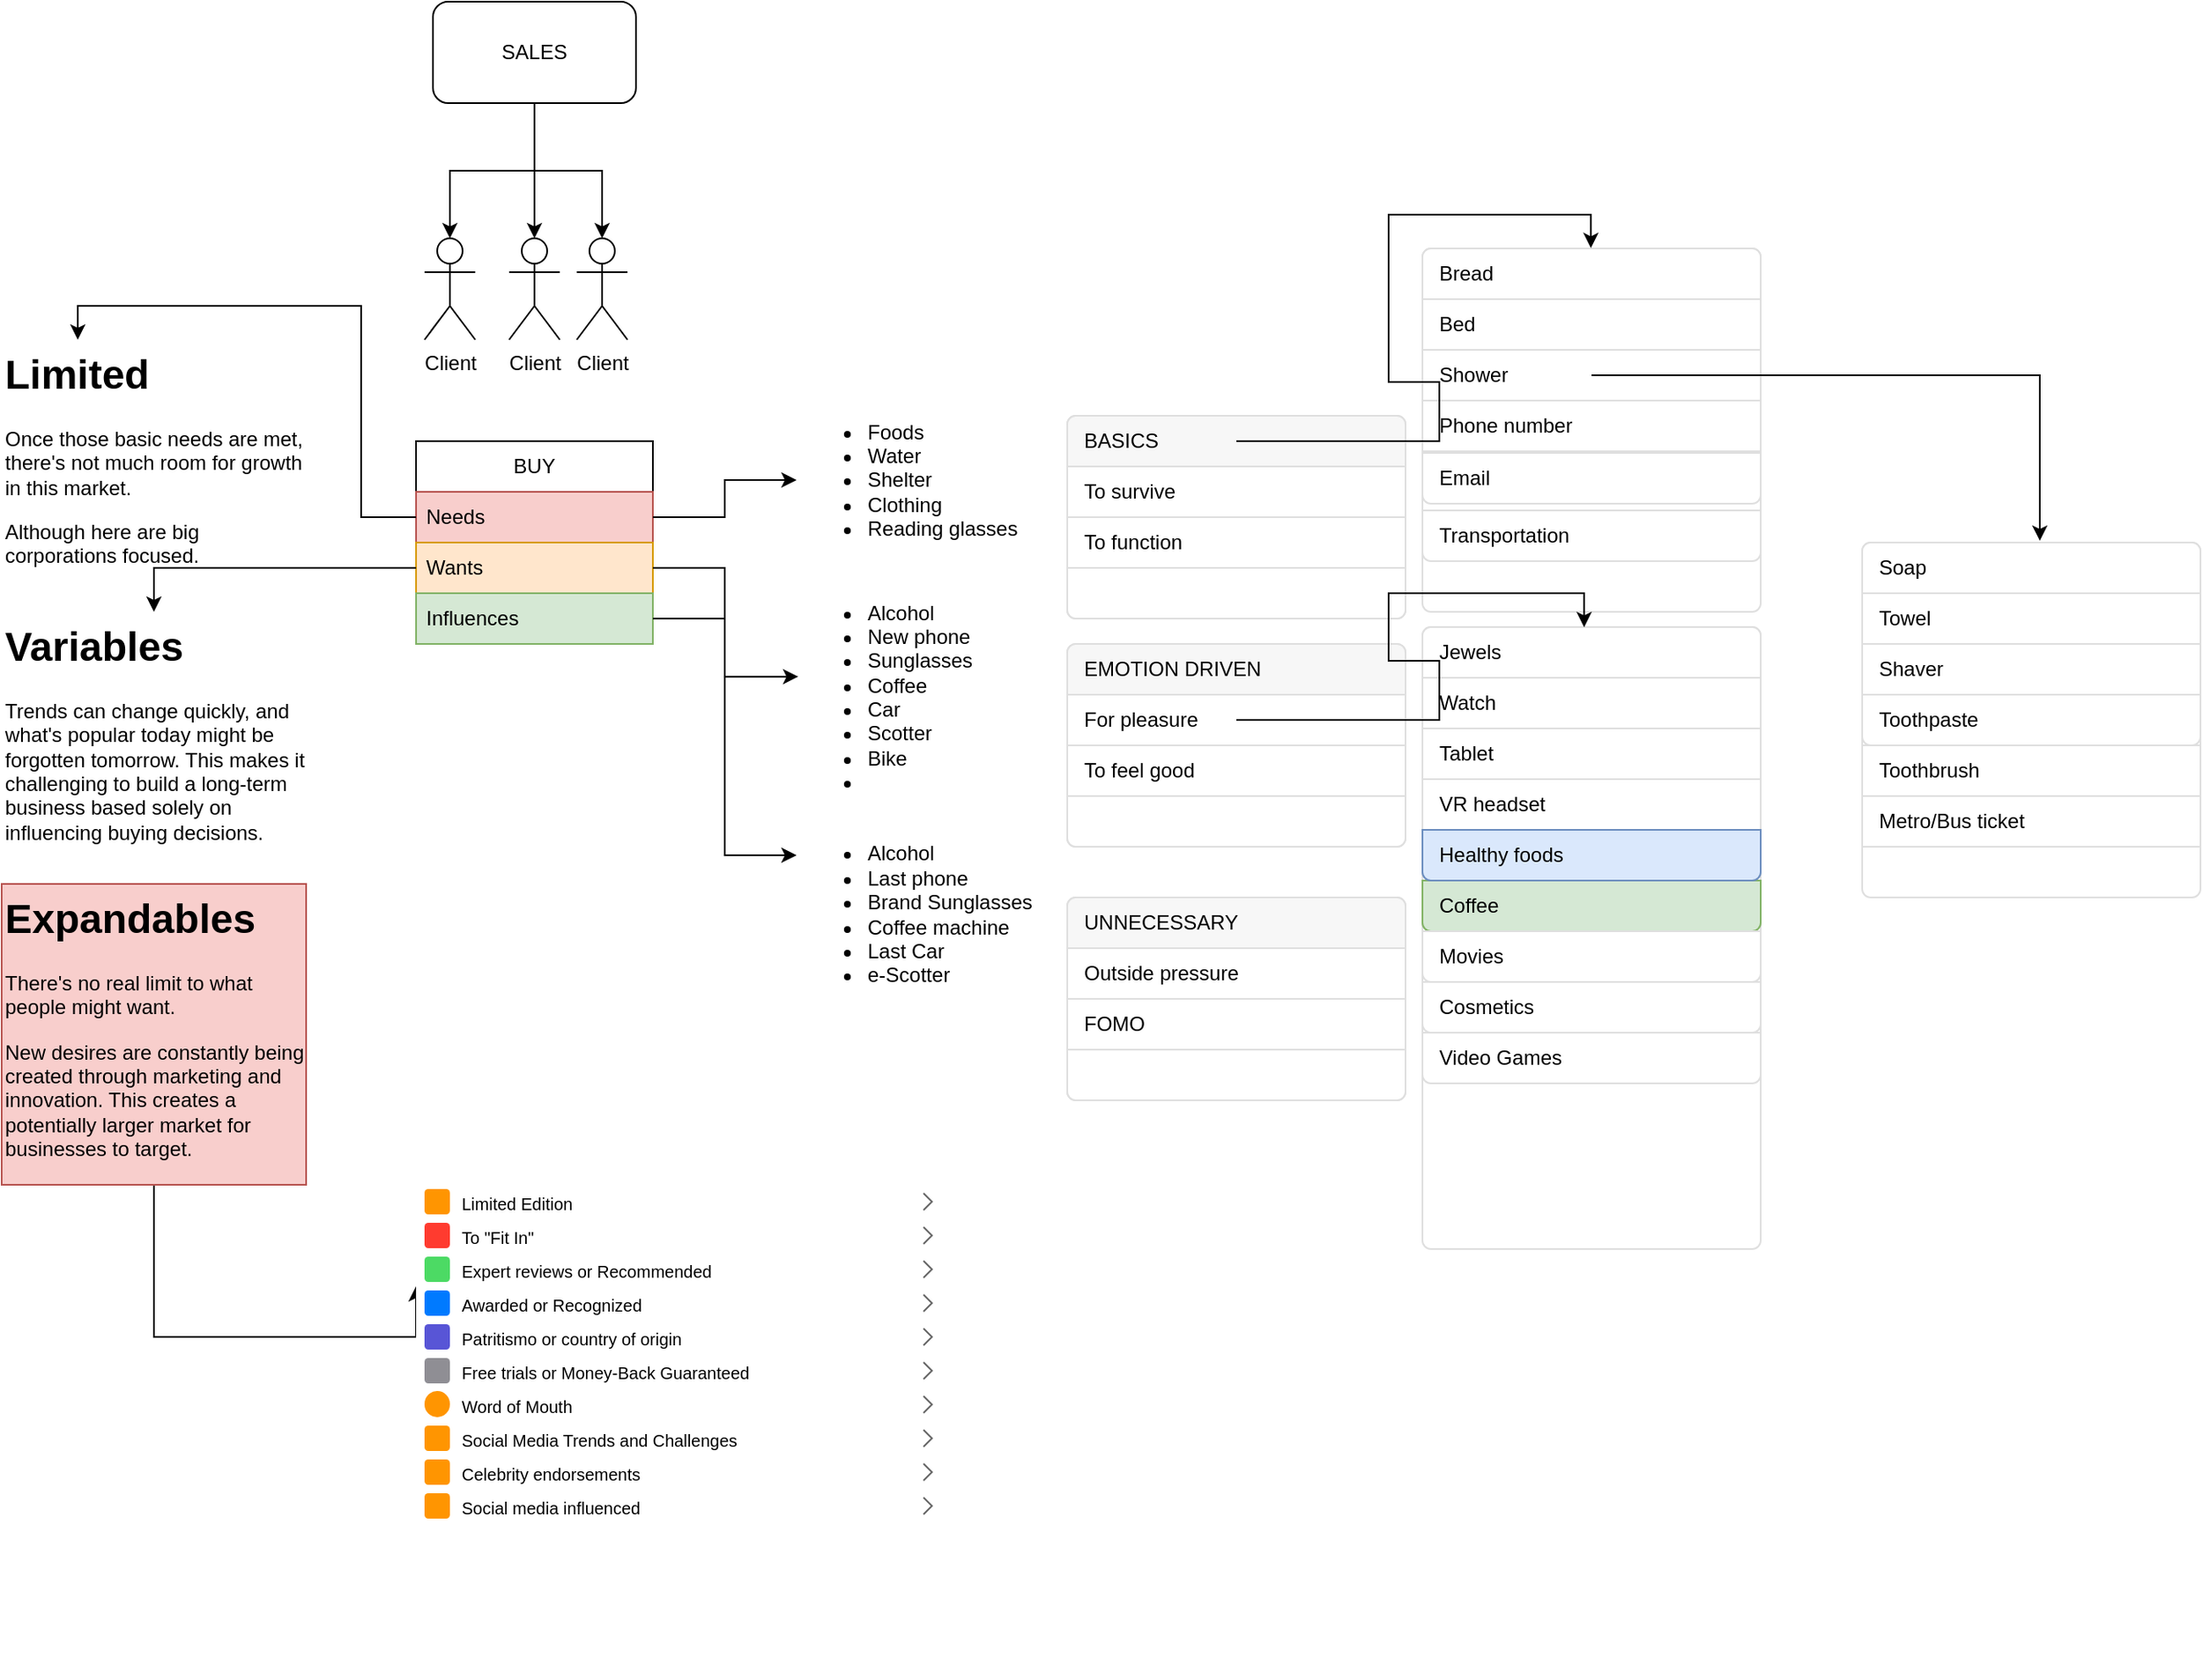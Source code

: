 <mxfile version="24.3.1" type="github">
  <diagram name="Page-1" id="3irY8fL_UrNZU5FSW00O">
    <mxGraphModel dx="4448" dy="3432" grid="1" gridSize="10" guides="1" tooltips="1" connect="1" arrows="1" fold="1" page="1" pageScale="1" pageWidth="850" pageHeight="1100" math="0" shadow="0">
      <root>
        <mxCell id="0" />
        <mxCell id="1" parent="0" />
        <mxCell id="QDepJh0iqW0fqt1_Ypf1-6" style="edgeStyle=orthogonalEdgeStyle;rounded=0;orthogonalLoop=1;jettySize=auto;html=1;" edge="1" parent="1" source="QDepJh0iqW0fqt1_Ypf1-1" target="QDepJh0iqW0fqt1_Ypf1-2">
          <mxGeometry relative="1" as="geometry" />
        </mxCell>
        <mxCell id="QDepJh0iqW0fqt1_Ypf1-7" style="edgeStyle=orthogonalEdgeStyle;rounded=0;orthogonalLoop=1;jettySize=auto;html=1;" edge="1" parent="1" source="QDepJh0iqW0fqt1_Ypf1-1" target="QDepJh0iqW0fqt1_Ypf1-4">
          <mxGeometry relative="1" as="geometry" />
        </mxCell>
        <mxCell id="QDepJh0iqW0fqt1_Ypf1-8" style="edgeStyle=orthogonalEdgeStyle;rounded=0;orthogonalLoop=1;jettySize=auto;html=1;" edge="1" parent="1" source="QDepJh0iqW0fqt1_Ypf1-1" target="QDepJh0iqW0fqt1_Ypf1-3">
          <mxGeometry relative="1" as="geometry" />
        </mxCell>
        <mxCell id="QDepJh0iqW0fqt1_Ypf1-1" value="SALES" style="rounded=1;whiteSpace=wrap;html=1;" vertex="1" parent="1">
          <mxGeometry x="365" y="520" width="120" height="60" as="geometry" />
        </mxCell>
        <mxCell id="QDepJh0iqW0fqt1_Ypf1-2" value="Client" style="shape=umlActor;verticalLabelPosition=bottom;verticalAlign=top;html=1;outlineConnect=0;" vertex="1" parent="1">
          <mxGeometry x="410" y="660" width="30" height="60" as="geometry" />
        </mxCell>
        <mxCell id="QDepJh0iqW0fqt1_Ypf1-3" value="Client" style="shape=umlActor;verticalLabelPosition=bottom;verticalAlign=top;html=1;outlineConnect=0;" vertex="1" parent="1">
          <mxGeometry x="450" y="660" width="30" height="60" as="geometry" />
        </mxCell>
        <mxCell id="QDepJh0iqW0fqt1_Ypf1-4" value="Client" style="shape=umlActor;verticalLabelPosition=bottom;verticalAlign=top;html=1;outlineConnect=0;" vertex="1" parent="1">
          <mxGeometry x="360" y="660" width="30" height="60" as="geometry" />
        </mxCell>
        <mxCell id="QDepJh0iqW0fqt1_Ypf1-9" value="BUY" style="swimlane;fontStyle=0;childLayout=stackLayout;horizontal=1;startSize=30;horizontalStack=0;resizeParent=1;resizeParentMax=0;resizeLast=0;collapsible=1;marginBottom=0;whiteSpace=wrap;html=1;" vertex="1" parent="1">
          <mxGeometry x="355" y="780" width="140" height="120" as="geometry" />
        </mxCell>
        <mxCell id="QDepJh0iqW0fqt1_Ypf1-10" value="Needs" style="text;strokeColor=#b85450;fillColor=#f8cecc;align=left;verticalAlign=middle;spacingLeft=4;spacingRight=4;overflow=hidden;points=[[0,0.5],[1,0.5]];portConstraint=eastwest;rotatable=0;whiteSpace=wrap;html=1;" vertex="1" parent="QDepJh0iqW0fqt1_Ypf1-9">
          <mxGeometry y="30" width="140" height="30" as="geometry" />
        </mxCell>
        <mxCell id="QDepJh0iqW0fqt1_Ypf1-11" value="Wants" style="text;strokeColor=#d79b00;fillColor=#ffe6cc;align=left;verticalAlign=middle;spacingLeft=4;spacingRight=4;overflow=hidden;points=[[0,0.5],[1,0.5]];portConstraint=eastwest;rotatable=0;whiteSpace=wrap;html=1;" vertex="1" parent="QDepJh0iqW0fqt1_Ypf1-9">
          <mxGeometry y="60" width="140" height="30" as="geometry" />
        </mxCell>
        <mxCell id="QDepJh0iqW0fqt1_Ypf1-12" value="Influences" style="text;strokeColor=#82b366;fillColor=#d5e8d4;align=left;verticalAlign=middle;spacingLeft=4;spacingRight=4;overflow=hidden;points=[[0,0.5],[1,0.5]];portConstraint=eastwest;rotatable=0;whiteSpace=wrap;html=1;" vertex="1" parent="QDepJh0iqW0fqt1_Ypf1-9">
          <mxGeometry y="90" width="140" height="30" as="geometry" />
        </mxCell>
        <mxCell id="QDepJh0iqW0fqt1_Ypf1-15" value="&lt;ul&gt;&lt;li&gt;Foods&lt;/li&gt;&lt;li&gt;Water&lt;/li&gt;&lt;li&gt;Shelter&lt;/li&gt;&lt;li&gt;Clothing&lt;/li&gt;&lt;li&gt;Reading glasses&lt;/li&gt;&lt;/ul&gt;" style="text;strokeColor=none;fillColor=none;html=1;whiteSpace=wrap;verticalAlign=middle;overflow=hidden;" vertex="1" parent="1">
          <mxGeometry x="580" y="746" width="150" height="114" as="geometry" />
        </mxCell>
        <mxCell id="QDepJh0iqW0fqt1_Ypf1-17" value="" style="html=1;shadow=0;dashed=0;shape=mxgraph.bootstrap.rrect;rSize=5;strokeColor=#DFDFDF;html=1;whiteSpace=wrap;fillColor=#FFFFFF;fontColor=#000000;" vertex="1" parent="1">
          <mxGeometry x="740" y="765" width="200" height="120" as="geometry" />
        </mxCell>
        <mxCell id="QDepJh0iqW0fqt1_Ypf1-18" value="BASICS&amp;nbsp;" style="html=1;shadow=0;dashed=0;shape=mxgraph.bootstrap.topButton;strokeColor=inherit;fillColor=#F7F7F7;rSize=5;perimeter=none;whiteSpace=wrap;resizeWidth=1;align=left;spacing=10;" vertex="1" parent="QDepJh0iqW0fqt1_Ypf1-17">
          <mxGeometry width="200" height="30" relative="1" as="geometry" />
        </mxCell>
        <mxCell id="QDepJh0iqW0fqt1_Ypf1-19" value="To survive" style="strokeColor=inherit;fillColor=inherit;gradientColor=inherit;fontColor=inherit;html=1;shadow=0;dashed=0;perimeter=none;whiteSpace=wrap;resizeWidth=1;align=left;spacing=10;" vertex="1" parent="QDepJh0iqW0fqt1_Ypf1-17">
          <mxGeometry width="200" height="30" relative="1" as="geometry">
            <mxPoint y="30" as="offset" />
          </mxGeometry>
        </mxCell>
        <mxCell id="QDepJh0iqW0fqt1_Ypf1-20" value="To function" style="strokeColor=inherit;fillColor=inherit;gradientColor=inherit;fontColor=inherit;html=1;shadow=0;dashed=0;perimeter=none;whiteSpace=wrap;resizeWidth=1;align=left;spacing=10;" vertex="1" parent="QDepJh0iqW0fqt1_Ypf1-17">
          <mxGeometry width="200" height="30" relative="1" as="geometry">
            <mxPoint y="60" as="offset" />
          </mxGeometry>
        </mxCell>
        <mxCell id="QDepJh0iqW0fqt1_Ypf1-21" value="" style="strokeColor=inherit;fillColor=inherit;gradientColor=inherit;fontColor=inherit;html=1;shadow=0;dashed=0;shape=mxgraph.bootstrap.bottomButton;rSize=5;perimeter=none;whiteSpace=wrap;resizeWidth=1;resizeHeight=0;align=left;spacing=10;" vertex="1" parent="QDepJh0iqW0fqt1_Ypf1-17">
          <mxGeometry y="1" width="200" height="30" relative="1" as="geometry">
            <mxPoint y="-30" as="offset" />
          </mxGeometry>
        </mxCell>
        <mxCell id="QDepJh0iqW0fqt1_Ypf1-22" value="" style="html=1;shadow=0;dashed=0;shape=mxgraph.bootstrap.rrect;rSize=5;strokeColor=#DFDFDF;html=1;whiteSpace=wrap;fillColor=#FFFFFF;fontColor=#000000;" vertex="1" parent="1">
          <mxGeometry x="950" y="666" width="200" height="215" as="geometry" />
        </mxCell>
        <mxCell id="QDepJh0iqW0fqt1_Ypf1-23" value="Bread" style="strokeColor=inherit;fillColor=inherit;gradientColor=inherit;fontColor=inherit;html=1;shadow=0;dashed=0;shape=mxgraph.bootstrap.topButton;rSize=5;perimeter=none;whiteSpace=wrap;resizeWidth=1;align=left;spacing=10;" vertex="1" parent="QDepJh0iqW0fqt1_Ypf1-22">
          <mxGeometry width="200" height="30" relative="1" as="geometry" />
        </mxCell>
        <mxCell id="QDepJh0iqW0fqt1_Ypf1-24" value="Bed" style="strokeColor=inherit;fillColor=inherit;gradientColor=inherit;fontColor=inherit;html=1;shadow=0;dashed=0;perimeter=none;whiteSpace=wrap;resizeWidth=1;align=left;spacing=10;" vertex="1" parent="QDepJh0iqW0fqt1_Ypf1-22">
          <mxGeometry width="200" height="30" relative="1" as="geometry">
            <mxPoint y="30" as="offset" />
          </mxGeometry>
        </mxCell>
        <mxCell id="QDepJh0iqW0fqt1_Ypf1-25" value="Shower" style="strokeColor=inherit;fillColor=inherit;gradientColor=inherit;fontColor=inherit;html=1;shadow=0;dashed=0;perimeter=none;whiteSpace=wrap;resizeWidth=1;align=left;spacing=10;" vertex="1" parent="QDepJh0iqW0fqt1_Ypf1-22">
          <mxGeometry width="200" height="30" relative="1" as="geometry">
            <mxPoint y="60" as="offset" />
          </mxGeometry>
        </mxCell>
        <mxCell id="QDepJh0iqW0fqt1_Ypf1-26" value="Phone number" style="strokeColor=inherit;fillColor=inherit;gradientColor=inherit;fontColor=inherit;html=1;shadow=0;dashed=0;perimeter=none;whiteSpace=wrap;resizeWidth=1;align=left;spacing=10;" vertex="1" parent="QDepJh0iqW0fqt1_Ypf1-22">
          <mxGeometry width="200" height="30" relative="1" as="geometry">
            <mxPoint y="90" as="offset" />
          </mxGeometry>
        </mxCell>
        <mxCell id="QDepJh0iqW0fqt1_Ypf1-27" value="Email" style="strokeColor=inherit;fillColor=inherit;gradientColor=inherit;fontColor=inherit;html=1;shadow=0;dashed=0;shape=mxgraph.bootstrap.bottomButton;rSize=5;perimeter=none;whiteSpace=wrap;resizeWidth=1;resizeHeight=0;align=left;spacing=10;" vertex="1" parent="QDepJh0iqW0fqt1_Ypf1-22">
          <mxGeometry y="1" width="200" height="30" relative="1" as="geometry">
            <mxPoint y="-94" as="offset" />
          </mxGeometry>
        </mxCell>
        <mxCell id="QDepJh0iqW0fqt1_Ypf1-41" value="Transportation" style="strokeColor=inherit;fillColor=inherit;gradientColor=inherit;fontColor=inherit;html=1;shadow=0;dashed=0;shape=mxgraph.bootstrap.bottomButton;rSize=5;perimeter=none;whiteSpace=wrap;resizeWidth=1;resizeHeight=0;align=left;spacing=10;" vertex="1" parent="QDepJh0iqW0fqt1_Ypf1-22">
          <mxGeometry y="155" width="200" height="30" as="geometry" />
        </mxCell>
        <mxCell id="QDepJh0iqW0fqt1_Ypf1-28" style="edgeStyle=orthogonalEdgeStyle;rounded=0;orthogonalLoop=1;jettySize=auto;html=1;entryX=0.498;entryY=-0.001;entryDx=0;entryDy=0;entryPerimeter=0;" edge="1" parent="1" source="QDepJh0iqW0fqt1_Ypf1-18" target="QDepJh0iqW0fqt1_Ypf1-22">
          <mxGeometry relative="1" as="geometry" />
        </mxCell>
        <mxCell id="QDepJh0iqW0fqt1_Ypf1-29" value="" style="html=1;shadow=0;dashed=0;shape=mxgraph.bootstrap.rrect;rSize=5;strokeColor=#DFDFDF;html=1;whiteSpace=wrap;fillColor=#FFFFFF;fontColor=#000000;" vertex="1" parent="1">
          <mxGeometry x="1210" y="840" width="200" height="210" as="geometry" />
        </mxCell>
        <mxCell id="QDepJh0iqW0fqt1_Ypf1-30" value="Soap&lt;span style=&quot;white-space: pre;&quot;&gt;&lt;/span&gt;" style="strokeColor=inherit;fillColor=inherit;gradientColor=inherit;fontColor=inherit;html=1;shadow=0;dashed=0;shape=mxgraph.bootstrap.topButton;rSize=5;perimeter=none;whiteSpace=wrap;resizeWidth=1;align=left;spacing=10;" vertex="1" parent="QDepJh0iqW0fqt1_Ypf1-29">
          <mxGeometry width="200" height="30" relative="1" as="geometry" />
        </mxCell>
        <mxCell id="QDepJh0iqW0fqt1_Ypf1-31" value="Towel" style="strokeColor=inherit;fillColor=inherit;gradientColor=inherit;fontColor=inherit;html=1;shadow=0;dashed=0;perimeter=none;whiteSpace=wrap;resizeWidth=1;align=left;spacing=10;" vertex="1" parent="QDepJh0iqW0fqt1_Ypf1-29">
          <mxGeometry width="200" height="30" relative="1" as="geometry">
            <mxPoint y="30" as="offset" />
          </mxGeometry>
        </mxCell>
        <mxCell id="QDepJh0iqW0fqt1_Ypf1-32" value="Shaver" style="strokeColor=inherit;fillColor=inherit;gradientColor=inherit;fontColor=inherit;html=1;shadow=0;dashed=0;perimeter=none;whiteSpace=wrap;resizeWidth=1;align=left;spacing=10;" vertex="1" parent="QDepJh0iqW0fqt1_Ypf1-29">
          <mxGeometry width="200" height="30" relative="1" as="geometry">
            <mxPoint y="60" as="offset" />
          </mxGeometry>
        </mxCell>
        <mxCell id="QDepJh0iqW0fqt1_Ypf1-33" value="Haircut" style="strokeColor=inherit;fillColor=inherit;gradientColor=inherit;fontColor=inherit;html=1;shadow=0;dashed=0;perimeter=none;whiteSpace=wrap;resizeWidth=1;align=left;spacing=10;" vertex="1" parent="QDepJh0iqW0fqt1_Ypf1-29">
          <mxGeometry width="200" height="30" relative="1" as="geometry">
            <mxPoint y="90" as="offset" />
          </mxGeometry>
        </mxCell>
        <mxCell id="QDepJh0iqW0fqt1_Ypf1-34" value="Toothpaste" style="strokeColor=inherit;fillColor=inherit;gradientColor=inherit;fontColor=inherit;html=1;shadow=0;dashed=0;shape=mxgraph.bootstrap.bottomButton;rSize=5;perimeter=none;whiteSpace=wrap;resizeWidth=1;resizeHeight=0;align=left;spacing=10;" vertex="1" parent="QDepJh0iqW0fqt1_Ypf1-29">
          <mxGeometry y="1" width="200" height="30" relative="1" as="geometry">
            <mxPoint y="-120" as="offset" />
          </mxGeometry>
        </mxCell>
        <mxCell id="QDepJh0iqW0fqt1_Ypf1-40" value="Toothbrush" style="strokeColor=inherit;fillColor=inherit;gradientColor=inherit;fontColor=inherit;html=1;shadow=0;dashed=0;perimeter=none;whiteSpace=wrap;resizeWidth=1;align=left;spacing=10;" vertex="1" parent="QDepJh0iqW0fqt1_Ypf1-29">
          <mxGeometry width="200" height="30" relative="1" as="geometry">
            <mxPoint y="120" as="offset" />
          </mxGeometry>
        </mxCell>
        <mxCell id="QDepJh0iqW0fqt1_Ypf1-44" value="Metro/Bus ticket" style="strokeColor=inherit;fillColor=inherit;gradientColor=inherit;fontColor=inherit;html=1;shadow=0;dashed=0;perimeter=none;whiteSpace=wrap;resizeWidth=1;align=left;spacing=10;" vertex="1" parent="QDepJh0iqW0fqt1_Ypf1-29">
          <mxGeometry y="150" width="200" height="30" as="geometry" />
        </mxCell>
        <mxCell id="QDepJh0iqW0fqt1_Ypf1-35" style="edgeStyle=orthogonalEdgeStyle;rounded=0;orthogonalLoop=1;jettySize=auto;html=1;entryX=0.525;entryY=-0.005;entryDx=0;entryDy=0;entryPerimeter=0;" edge="1" parent="1" source="QDepJh0iqW0fqt1_Ypf1-25" target="QDepJh0iqW0fqt1_Ypf1-29">
          <mxGeometry relative="1" as="geometry" />
        </mxCell>
        <mxCell id="QDepJh0iqW0fqt1_Ypf1-42" value="&lt;ul&gt;&lt;li&gt;Alcohol&lt;/li&gt;&lt;li&gt;New phone&lt;/li&gt;&lt;li&gt;Sunglasses&lt;/li&gt;&lt;li&gt;Coffee&lt;/li&gt;&lt;li&gt;Car&lt;/li&gt;&lt;li&gt;Scotter&lt;/li&gt;&lt;li&gt;Bike&lt;/li&gt;&lt;li&gt;&lt;br&gt;&lt;/li&gt;&lt;/ul&gt;" style="text;strokeColor=none;fillColor=none;html=1;whiteSpace=wrap;verticalAlign=middle;overflow=hidden;" vertex="1" parent="1">
          <mxGeometry x="580" y="860" width="140" height="140" as="geometry" />
        </mxCell>
        <mxCell id="QDepJh0iqW0fqt1_Ypf1-43" style="edgeStyle=orthogonalEdgeStyle;rounded=0;orthogonalLoop=1;jettySize=auto;html=1;entryX=0.007;entryY=0.424;entryDx=0;entryDy=0;entryPerimeter=0;" edge="1" parent="1" source="QDepJh0iqW0fqt1_Ypf1-11" target="QDepJh0iqW0fqt1_Ypf1-42">
          <mxGeometry relative="1" as="geometry" />
        </mxCell>
        <mxCell id="QDepJh0iqW0fqt1_Ypf1-45" value="&lt;ul&gt;&lt;li&gt;Alcohol&lt;/li&gt;&lt;li&gt;Last phone&lt;/li&gt;&lt;li&gt;Brand Sunglasses&lt;/li&gt;&lt;li&gt;Coffee machine&lt;/li&gt;&lt;li&gt;Last Car&lt;/li&gt;&lt;li&gt;e-Scotter&lt;/li&gt;&lt;/ul&gt;" style="text;strokeColor=none;fillColor=none;html=1;whiteSpace=wrap;verticalAlign=middle;overflow=hidden;" vertex="1" parent="1">
          <mxGeometry x="580" y="990" width="180" height="140" as="geometry" />
        </mxCell>
        <mxCell id="QDepJh0iqW0fqt1_Ypf1-46" style="edgeStyle=orthogonalEdgeStyle;rounded=0;orthogonalLoop=1;jettySize=auto;html=1;entryX=0;entryY=0.25;entryDx=0;entryDy=0;" edge="1" parent="1" source="QDepJh0iqW0fqt1_Ypf1-12" target="QDepJh0iqW0fqt1_Ypf1-45">
          <mxGeometry relative="1" as="geometry" />
        </mxCell>
        <mxCell id="QDepJh0iqW0fqt1_Ypf1-14" style="edgeStyle=orthogonalEdgeStyle;rounded=0;orthogonalLoop=1;jettySize=auto;html=1;" edge="1" parent="1" source="QDepJh0iqW0fqt1_Ypf1-10" target="QDepJh0iqW0fqt1_Ypf1-15">
          <mxGeometry relative="1" as="geometry">
            <mxPoint x="600" y="825" as="targetPoint" />
          </mxGeometry>
        </mxCell>
        <mxCell id="QDepJh0iqW0fqt1_Ypf1-47" value="" style="html=1;shadow=0;dashed=0;shape=mxgraph.bootstrap.rrect;rSize=5;strokeColor=#DFDFDF;html=1;whiteSpace=wrap;fillColor=#FFFFFF;fontColor=#000000;" vertex="1" parent="1">
          <mxGeometry x="740" y="900" width="200" height="120" as="geometry" />
        </mxCell>
        <mxCell id="QDepJh0iqW0fqt1_Ypf1-48" value="EMOTION DRIVEN" style="html=1;shadow=0;dashed=0;shape=mxgraph.bootstrap.topButton;strokeColor=inherit;fillColor=#F7F7F7;rSize=5;perimeter=none;whiteSpace=wrap;resizeWidth=1;align=left;spacing=10;" vertex="1" parent="QDepJh0iqW0fqt1_Ypf1-47">
          <mxGeometry width="200" height="30" relative="1" as="geometry" />
        </mxCell>
        <mxCell id="QDepJh0iqW0fqt1_Ypf1-49" value="For pleasure" style="strokeColor=inherit;fillColor=inherit;gradientColor=inherit;fontColor=inherit;html=1;shadow=0;dashed=0;perimeter=none;whiteSpace=wrap;resizeWidth=1;align=left;spacing=10;" vertex="1" parent="QDepJh0iqW0fqt1_Ypf1-47">
          <mxGeometry width="200" height="30" relative="1" as="geometry">
            <mxPoint y="30" as="offset" />
          </mxGeometry>
        </mxCell>
        <mxCell id="QDepJh0iqW0fqt1_Ypf1-50" value="To feel good" style="strokeColor=inherit;fillColor=inherit;gradientColor=inherit;fontColor=inherit;html=1;shadow=0;dashed=0;perimeter=none;whiteSpace=wrap;resizeWidth=1;align=left;spacing=10;" vertex="1" parent="QDepJh0iqW0fqt1_Ypf1-47">
          <mxGeometry width="200" height="30" relative="1" as="geometry">
            <mxPoint y="60" as="offset" />
          </mxGeometry>
        </mxCell>
        <mxCell id="QDepJh0iqW0fqt1_Ypf1-51" value="" style="strokeColor=inherit;fillColor=inherit;gradientColor=inherit;fontColor=inherit;html=1;shadow=0;dashed=0;shape=mxgraph.bootstrap.bottomButton;rSize=5;perimeter=none;whiteSpace=wrap;resizeWidth=1;resizeHeight=0;align=left;spacing=10;" vertex="1" parent="QDepJh0iqW0fqt1_Ypf1-47">
          <mxGeometry y="1" width="200" height="30" relative="1" as="geometry">
            <mxPoint y="-30" as="offset" />
          </mxGeometry>
        </mxCell>
        <mxCell id="QDepJh0iqW0fqt1_Ypf1-52" value="" style="html=1;shadow=0;dashed=0;shape=mxgraph.bootstrap.rrect;rSize=5;strokeColor=#DFDFDF;html=1;whiteSpace=wrap;fillColor=#FFFFFF;fontColor=#000000;" vertex="1" parent="1">
          <mxGeometry x="740" y="1050" width="200" height="120" as="geometry" />
        </mxCell>
        <mxCell id="QDepJh0iqW0fqt1_Ypf1-53" value="UNNECESSARY" style="html=1;shadow=0;dashed=0;shape=mxgraph.bootstrap.topButton;strokeColor=inherit;fillColor=#F7F7F7;rSize=5;perimeter=none;whiteSpace=wrap;resizeWidth=1;align=left;spacing=10;" vertex="1" parent="QDepJh0iqW0fqt1_Ypf1-52">
          <mxGeometry width="200" height="30" relative="1" as="geometry" />
        </mxCell>
        <mxCell id="QDepJh0iqW0fqt1_Ypf1-54" value="Outside pressure&lt;span style=&quot;white-space: pre;&quot;&gt;&#x9;&lt;/span&gt;&lt;span style=&quot;white-space: pre;&quot;&gt;&#x9;&lt;/span&gt;" style="strokeColor=inherit;fillColor=inherit;gradientColor=inherit;fontColor=inherit;html=1;shadow=0;dashed=0;perimeter=none;whiteSpace=wrap;resizeWidth=1;align=left;spacing=10;" vertex="1" parent="QDepJh0iqW0fqt1_Ypf1-52">
          <mxGeometry width="200" height="30" relative="1" as="geometry">
            <mxPoint y="30" as="offset" />
          </mxGeometry>
        </mxCell>
        <mxCell id="QDepJh0iqW0fqt1_Ypf1-55" value="FOMO" style="strokeColor=inherit;fillColor=inherit;gradientColor=inherit;fontColor=inherit;html=1;shadow=0;dashed=0;perimeter=none;whiteSpace=wrap;resizeWidth=1;align=left;spacing=10;" vertex="1" parent="QDepJh0iqW0fqt1_Ypf1-52">
          <mxGeometry width="200" height="30" relative="1" as="geometry">
            <mxPoint y="60" as="offset" />
          </mxGeometry>
        </mxCell>
        <mxCell id="QDepJh0iqW0fqt1_Ypf1-56" value="" style="strokeColor=inherit;fillColor=inherit;gradientColor=inherit;fontColor=inherit;html=1;shadow=0;dashed=0;shape=mxgraph.bootstrap.bottomButton;rSize=5;perimeter=none;whiteSpace=wrap;resizeWidth=1;resizeHeight=0;align=left;spacing=10;" vertex="1" parent="QDepJh0iqW0fqt1_Ypf1-52">
          <mxGeometry y="1" width="200" height="30" relative="1" as="geometry">
            <mxPoint y="-30" as="offset" />
          </mxGeometry>
        </mxCell>
        <mxCell id="QDepJh0iqW0fqt1_Ypf1-57" value="" style="html=1;shadow=0;dashed=0;shape=mxgraph.bootstrap.rrect;rSize=5;strokeColor=#DFDFDF;html=1;whiteSpace=wrap;fillColor=#FFFFFF;fontColor=#000000;" vertex="1" parent="1">
          <mxGeometry x="950" y="890" width="200" height="368" as="geometry" />
        </mxCell>
        <mxCell id="QDepJh0iqW0fqt1_Ypf1-58" value="Jewels" style="strokeColor=inherit;fillColor=inherit;gradientColor=inherit;fontColor=inherit;html=1;shadow=0;dashed=0;shape=mxgraph.bootstrap.topButton;rSize=5;perimeter=none;whiteSpace=wrap;resizeWidth=1;align=left;spacing=10;" vertex="1" parent="QDepJh0iqW0fqt1_Ypf1-57">
          <mxGeometry width="200" height="30" relative="1" as="geometry" />
        </mxCell>
        <mxCell id="QDepJh0iqW0fqt1_Ypf1-59" value="Watch&lt;span style=&quot;white-space: pre;&quot;&gt;&#x9;&lt;/span&gt;&lt;span style=&quot;white-space: pre;&quot;&gt;&#x9;&lt;/span&gt;" style="strokeColor=inherit;fillColor=inherit;gradientColor=inherit;fontColor=inherit;html=1;shadow=0;dashed=0;perimeter=none;whiteSpace=wrap;resizeWidth=1;align=left;spacing=10;" vertex="1" parent="QDepJh0iqW0fqt1_Ypf1-57">
          <mxGeometry width="200" height="30" relative="1" as="geometry">
            <mxPoint y="30" as="offset" />
          </mxGeometry>
        </mxCell>
        <mxCell id="QDepJh0iqW0fqt1_Ypf1-60" value="Tablet" style="strokeColor=inherit;fillColor=inherit;gradientColor=inherit;fontColor=inherit;html=1;shadow=0;dashed=0;perimeter=none;whiteSpace=wrap;resizeWidth=1;align=left;spacing=10;" vertex="1" parent="QDepJh0iqW0fqt1_Ypf1-57">
          <mxGeometry width="200" height="30" relative="1" as="geometry">
            <mxPoint y="60" as="offset" />
          </mxGeometry>
        </mxCell>
        <mxCell id="QDepJh0iqW0fqt1_Ypf1-61" value="VR headset" style="strokeColor=inherit;fillColor=inherit;gradientColor=inherit;fontColor=inherit;html=1;shadow=0;dashed=0;perimeter=none;whiteSpace=wrap;resizeWidth=1;align=left;spacing=10;" vertex="1" parent="QDepJh0iqW0fqt1_Ypf1-57">
          <mxGeometry width="200" height="30" relative="1" as="geometry">
            <mxPoint y="90" as="offset" />
          </mxGeometry>
        </mxCell>
        <mxCell id="QDepJh0iqW0fqt1_Ypf1-62" value="Coffee" style="strokeColor=#82b366;fillColor=#d5e8d4;html=1;shadow=0;dashed=0;shape=mxgraph.bootstrap.bottomButton;rSize=5;perimeter=none;whiteSpace=wrap;resizeWidth=1;resizeHeight=0;align=left;spacing=10;" vertex="1" parent="QDepJh0iqW0fqt1_Ypf1-57">
          <mxGeometry y="1" width="200" height="30" relative="1" as="geometry">
            <mxPoint y="-218" as="offset" />
          </mxGeometry>
        </mxCell>
        <mxCell id="QDepJh0iqW0fqt1_Ypf1-63" value="Movies" style="strokeColor=inherit;fillColor=inherit;gradientColor=inherit;fontColor=inherit;html=1;shadow=0;dashed=0;shape=mxgraph.bootstrap.bottomButton;rSize=5;perimeter=none;whiteSpace=wrap;resizeWidth=1;resizeHeight=0;align=left;spacing=10;" vertex="1" parent="QDepJh0iqW0fqt1_Ypf1-57">
          <mxGeometry y="180.002" width="200" height="30" as="geometry" />
        </mxCell>
        <mxCell id="QDepJh0iqW0fqt1_Ypf1-65" value="Healthy foods" style="strokeColor=#6c8ebf;fillColor=#dae8fc;html=1;shadow=0;dashed=0;shape=mxgraph.bootstrap.bottomButton;rSize=5;perimeter=none;whiteSpace=wrap;resizeWidth=1;resizeHeight=0;align=left;spacing=10;" vertex="1" parent="QDepJh0iqW0fqt1_Ypf1-57">
          <mxGeometry y="120.001" width="200" height="30" as="geometry" />
        </mxCell>
        <mxCell id="QDepJh0iqW0fqt1_Ypf1-66" value="Cosmetics" style="strokeColor=inherit;fillColor=inherit;gradientColor=inherit;fontColor=inherit;html=1;shadow=0;dashed=0;shape=mxgraph.bootstrap.bottomButton;rSize=5;perimeter=none;whiteSpace=wrap;resizeWidth=1;resizeHeight=0;align=left;spacing=10;" vertex="1" parent="QDepJh0iqW0fqt1_Ypf1-57">
          <mxGeometry y="209.998" width="200" height="30" as="geometry" />
        </mxCell>
        <mxCell id="QDepJh0iqW0fqt1_Ypf1-67" value="Video Games" style="strokeColor=inherit;fillColor=inherit;gradientColor=inherit;fontColor=inherit;html=1;shadow=0;dashed=0;shape=mxgraph.bootstrap.bottomButton;rSize=5;perimeter=none;whiteSpace=wrap;resizeWidth=1;resizeHeight=0;align=left;spacing=10;" vertex="1" parent="QDepJh0iqW0fqt1_Ypf1-57">
          <mxGeometry y="239.998" width="200" height="30" as="geometry" />
        </mxCell>
        <mxCell id="QDepJh0iqW0fqt1_Ypf1-64" style="edgeStyle=orthogonalEdgeStyle;rounded=0;orthogonalLoop=1;jettySize=auto;html=1;entryX=0.478;entryY=0.004;entryDx=0;entryDy=0;entryPerimeter=0;" edge="1" parent="1" source="QDepJh0iqW0fqt1_Ypf1-49" target="QDepJh0iqW0fqt1_Ypf1-58">
          <mxGeometry relative="1" as="geometry" />
        </mxCell>
        <mxCell id="QDepJh0iqW0fqt1_Ypf1-68" value="&lt;h1 style=&quot;margin-top: 0px;&quot;&gt;Limited&lt;/h1&gt;&lt;p&gt;Once those basic needs are met, there&#39;s not much room for growth in this market.&lt;/p&gt;&lt;p&gt;Although here are big corporations focused.&lt;/p&gt;" style="text;html=1;whiteSpace=wrap;overflow=hidden;rounded=0;" vertex="1" parent="1">
          <mxGeometry x="110" y="720" width="180" height="150" as="geometry" />
        </mxCell>
        <mxCell id="QDepJh0iqW0fqt1_Ypf1-69" style="edgeStyle=orthogonalEdgeStyle;rounded=0;orthogonalLoop=1;jettySize=auto;html=1;entryX=0.25;entryY=0;entryDx=0;entryDy=0;" edge="1" parent="1" source="QDepJh0iqW0fqt1_Ypf1-10" target="QDepJh0iqW0fqt1_Ypf1-68">
          <mxGeometry relative="1" as="geometry" />
        </mxCell>
        <mxCell id="QDepJh0iqW0fqt1_Ypf1-71" value="&lt;h1 style=&quot;margin-top: 0px;&quot;&gt;Variables&lt;/h1&gt;&lt;p&gt;Trends can change quickly, and what&#39;s popular today might be forgotten tomorrow. This makes it challenging to build a long-term business based solely on influencing buying decisions.&lt;br&gt;&lt;/p&gt;" style="text;html=1;whiteSpace=wrap;overflow=hidden;rounded=0;" vertex="1" parent="1">
          <mxGeometry x="110" y="881" width="180" height="150" as="geometry" />
        </mxCell>
        <mxCell id="QDepJh0iqW0fqt1_Ypf1-72" style="edgeStyle=orthogonalEdgeStyle;rounded=0;orthogonalLoop=1;jettySize=auto;html=1;" edge="1" parent="1" source="QDepJh0iqW0fqt1_Ypf1-11" target="QDepJh0iqW0fqt1_Ypf1-71">
          <mxGeometry relative="1" as="geometry" />
        </mxCell>
        <mxCell id="QDepJh0iqW0fqt1_Ypf1-112" style="edgeStyle=orthogonalEdgeStyle;rounded=0;orthogonalLoop=1;jettySize=auto;html=1;entryX=0;entryY=0;entryDx=0;entryDy=0;" edge="1" parent="1" source="QDepJh0iqW0fqt1_Ypf1-73" target="QDepJh0iqW0fqt1_Ypf1-103">
          <mxGeometry relative="1" as="geometry">
            <Array as="points">
              <mxPoint x="200" y="1310" />
              <mxPoint x="355" y="1310" />
            </Array>
          </mxGeometry>
        </mxCell>
        <mxCell id="QDepJh0iqW0fqt1_Ypf1-73" value="&lt;h1 style=&quot;margin-top: 0px;&quot;&gt;Expandables&lt;/h1&gt;&lt;p&gt;There&#39;s no real limit to what people might want.&amp;nbsp;&lt;/p&gt;&lt;p&gt;New desires are constantly being created through marketing and innovation. This creates a potentially larger market for businesses to target.&lt;br&gt;&lt;/p&gt;" style="text;html=1;whiteSpace=wrap;overflow=hidden;rounded=0;fillColor=#f8cecc;strokeColor=#b85450;" vertex="1" parent="1">
          <mxGeometry x="110" y="1042" width="180" height="178" as="geometry" />
        </mxCell>
        <mxCell id="QDepJh0iqW0fqt1_Ypf1-93" value="" style="shape=rect;strokeColor=none;fillColor=#ffffff;gradientColor=none;shadow=0;" vertex="1" parent="1">
          <mxGeometry x="355" y="1220" width="315" height="292" as="geometry" />
        </mxCell>
        <mxCell id="QDepJh0iqW0fqt1_Ypf1-94" value="Limited Edition" style="shape=rect;strokeColor=none;fontSize=10;fontColor=#000000;resizeWidth=1;align=left;spacingLeft=25;spacingTop=2;whiteSpace=wrap;html=1;" vertex="1" parent="QDepJh0iqW0fqt1_Ypf1-93">
          <mxGeometry width="315" height="20" relative="1" as="geometry" />
        </mxCell>
        <mxCell id="QDepJh0iqW0fqt1_Ypf1-95" value="" style="shape=rect;rounded=1;rSize=3;strokeColor=none;fillColor=#FF9501;" vertex="1" parent="QDepJh0iqW0fqt1_Ypf1-94">
          <mxGeometry y="0.5" width="15" height="15" relative="1" as="geometry">
            <mxPoint x="5" y="-7.5" as="offset" />
          </mxGeometry>
        </mxCell>
        <mxCell id="QDepJh0iqW0fqt1_Ypf1-96" value="" style="shape=mxgraph.ios7.misc.right;strokeColor=#666666;" vertex="1" parent="QDepJh0iqW0fqt1_Ypf1-94">
          <mxGeometry x="1" y="0.5" width="5" height="10" relative="1" as="geometry">
            <mxPoint x="-15" y="-5" as="offset" />
          </mxGeometry>
        </mxCell>
        <mxCell id="QDepJh0iqW0fqt1_Ypf1-97" value="To &quot;Fit In&quot;" style="shape=rect;strokeColor=none;fontSize=10;fontColor=#000000;resizeWidth=1;align=left;spacingLeft=25;spacingTop=2;whiteSpace=wrap;html=1;" vertex="1" parent="QDepJh0iqW0fqt1_Ypf1-93">
          <mxGeometry width="315" height="20" relative="1" as="geometry">
            <mxPoint y="20" as="offset" />
          </mxGeometry>
        </mxCell>
        <mxCell id="QDepJh0iqW0fqt1_Ypf1-98" value="" style="shape=rect;rounded=1;rSize=3;strokeColor=none;fillColor=#FF3B2F;" vertex="1" parent="QDepJh0iqW0fqt1_Ypf1-97">
          <mxGeometry y="0.5" width="15" height="15" relative="1" as="geometry">
            <mxPoint x="5" y="-7.5" as="offset" />
          </mxGeometry>
        </mxCell>
        <mxCell id="QDepJh0iqW0fqt1_Ypf1-99" value="" style="shape=mxgraph.ios7.misc.right;strokeColor=#666666;" vertex="1" parent="QDepJh0iqW0fqt1_Ypf1-97">
          <mxGeometry x="1" y="0.5" width="5" height="10" relative="1" as="geometry">
            <mxPoint x="-15" y="-5" as="offset" />
          </mxGeometry>
        </mxCell>
        <mxCell id="QDepJh0iqW0fqt1_Ypf1-100" value="Expert reviews or Recommended" style="shape=rect;strokeColor=none;fontSize=10;fontColor=#000000;resizeWidth=1;align=left;spacingLeft=25;spacingTop=2;whiteSpace=wrap;html=1;" vertex="1" parent="QDepJh0iqW0fqt1_Ypf1-93">
          <mxGeometry width="315" height="20" relative="1" as="geometry">
            <mxPoint y="40" as="offset" />
          </mxGeometry>
        </mxCell>
        <mxCell id="QDepJh0iqW0fqt1_Ypf1-101" value="" style="shape=rect;rounded=1;rSize=3;strokeColor=none;fillColor=#4CDA64;" vertex="1" parent="QDepJh0iqW0fqt1_Ypf1-100">
          <mxGeometry y="0.5" width="15" height="15" relative="1" as="geometry">
            <mxPoint x="5" y="-7.5" as="offset" />
          </mxGeometry>
        </mxCell>
        <mxCell id="QDepJh0iqW0fqt1_Ypf1-102" value="" style="shape=mxgraph.ios7.misc.right;strokeColor=#666666;" vertex="1" parent="QDepJh0iqW0fqt1_Ypf1-100">
          <mxGeometry x="1" y="0.5" width="5" height="10" relative="1" as="geometry">
            <mxPoint x="-15" y="-5" as="offset" />
          </mxGeometry>
        </mxCell>
        <mxCell id="QDepJh0iqW0fqt1_Ypf1-103" value="Awarded or Recognized" style="shape=rect;strokeColor=none;fontSize=10;fontColor=#000000;resizeWidth=1;align=left;spacingLeft=25;spacingTop=2;whiteSpace=wrap;html=1;" vertex="1" parent="QDepJh0iqW0fqt1_Ypf1-93">
          <mxGeometry width="315" height="20" relative="1" as="geometry">
            <mxPoint y="60" as="offset" />
          </mxGeometry>
        </mxCell>
        <mxCell id="QDepJh0iqW0fqt1_Ypf1-104" value="" style="shape=rect;rounded=1;rSize=3;strokeColor=none;fillColor=#007AFF;" vertex="1" parent="QDepJh0iqW0fqt1_Ypf1-103">
          <mxGeometry y="0.5" width="15" height="15" relative="1" as="geometry">
            <mxPoint x="5" y="-7.5" as="offset" />
          </mxGeometry>
        </mxCell>
        <mxCell id="QDepJh0iqW0fqt1_Ypf1-105" value="" style="shape=mxgraph.ios7.misc.right;strokeColor=#666666;" vertex="1" parent="QDepJh0iqW0fqt1_Ypf1-103">
          <mxGeometry x="1" y="0.5" width="5" height="10" relative="1" as="geometry">
            <mxPoint x="-15" y="-5" as="offset" />
          </mxGeometry>
        </mxCell>
        <mxCell id="QDepJh0iqW0fqt1_Ypf1-106" value="Patritismo or country of origin" style="shape=rect;strokeColor=none;fontSize=10;fontColor=#000000;resizeWidth=1;align=left;spacingLeft=25;spacingTop=2;whiteSpace=wrap;html=1;" vertex="1" parent="QDepJh0iqW0fqt1_Ypf1-93">
          <mxGeometry width="315" height="20" relative="1" as="geometry">
            <mxPoint y="80" as="offset" />
          </mxGeometry>
        </mxCell>
        <mxCell id="QDepJh0iqW0fqt1_Ypf1-107" value="" style="shape=rect;rounded=1;rSize=3;strokeColor=none;fillColor=#5855D6;" vertex="1" parent="QDepJh0iqW0fqt1_Ypf1-106">
          <mxGeometry y="0.5" width="15" height="15" relative="1" as="geometry">
            <mxPoint x="5" y="-7.5" as="offset" />
          </mxGeometry>
        </mxCell>
        <mxCell id="QDepJh0iqW0fqt1_Ypf1-108" value="" style="shape=mxgraph.ios7.misc.right;strokeColor=#666666;" vertex="1" parent="QDepJh0iqW0fqt1_Ypf1-106">
          <mxGeometry x="1" y="0.5" width="5" height="10" relative="1" as="geometry">
            <mxPoint x="-15" y="-5" as="offset" />
          </mxGeometry>
        </mxCell>
        <mxCell id="QDepJh0iqW0fqt1_Ypf1-109" value="Free trials or Money-Back Guaranteed" style="shape=rect;strokeColor=none;fontSize=10;fontColor=#000000;resizeWidth=1;align=left;spacingLeft=25;spacingTop=2;whiteSpace=wrap;html=1;" vertex="1" parent="QDepJh0iqW0fqt1_Ypf1-93">
          <mxGeometry width="315" height="20" relative="1" as="geometry">
            <mxPoint y="100" as="offset" />
          </mxGeometry>
        </mxCell>
        <mxCell id="QDepJh0iqW0fqt1_Ypf1-110" value="" style="shape=rect;rounded=1;rSize=3;strokeColor=none;fillColor=#8F8E94;" vertex="1" parent="QDepJh0iqW0fqt1_Ypf1-109">
          <mxGeometry y="0.5" width="15" height="15" relative="1" as="geometry">
            <mxPoint x="5" y="-7.5" as="offset" />
          </mxGeometry>
        </mxCell>
        <mxCell id="QDepJh0iqW0fqt1_Ypf1-111" value="" style="shape=mxgraph.ios7.misc.right;strokeColor=#666666;" vertex="1" parent="QDepJh0iqW0fqt1_Ypf1-109">
          <mxGeometry x="1" y="0.5" width="5" height="10" relative="1" as="geometry">
            <mxPoint x="-15" y="-5" as="offset" />
          </mxGeometry>
        </mxCell>
        <mxCell id="QDepJh0iqW0fqt1_Ypf1-113" value="Word of Mouth" style="shape=rect;strokeColor=none;fontSize=10;fontColor=#000000;resizeWidth=1;align=left;spacingLeft=25;spacingTop=2;whiteSpace=wrap;html=1;" vertex="1" parent="QDepJh0iqW0fqt1_Ypf1-93">
          <mxGeometry y="120" width="315" height="20" as="geometry" />
        </mxCell>
        <mxCell id="QDepJh0iqW0fqt1_Ypf1-114" value="" style="shape=rect;rounded=1;rSize=3;strokeColor=none;fillColor=#FF9501;arcSize=50;" vertex="1" parent="QDepJh0iqW0fqt1_Ypf1-113">
          <mxGeometry y="0.5" width="15" height="15.5" relative="1" as="geometry">
            <mxPoint x="5" y="-8" as="offset" />
          </mxGeometry>
        </mxCell>
        <mxCell id="QDepJh0iqW0fqt1_Ypf1-115" value="" style="shape=mxgraph.ios7.misc.right;strokeColor=#666666;" vertex="1" parent="QDepJh0iqW0fqt1_Ypf1-113">
          <mxGeometry x="1" y="0.5" width="5" height="10" relative="1" as="geometry">
            <mxPoint x="-15" y="-5" as="offset" />
          </mxGeometry>
        </mxCell>
        <mxCell id="QDepJh0iqW0fqt1_Ypf1-116" value="Social Media Trends and Challenges&lt;span style=&quot;color: rgba(0, 0, 0, 0); font-family: monospace; font-size: 0px; text-wrap: nowrap;&quot;&gt;%3CmxGraphModel%3E%3Croot%3E%3CmxCell%20id%3D%220%22%2F%3E%3CmxCell%20id%3D%221%22%20parent%3D%220%22%2F%3E%3CmxCell%20id%3D%222%22%20value%3D%22Limited%20Edition%22%20style%3D%22shape%3Drect%3BstrokeColor%3Dnone%3BfontSize%3D10%3BfontColor%3D%23000000%3BresizeWidth%3D1%3Balign%3Dleft%3BspacingLeft%3D25%3BspacingTop%3D2%3BwhiteSpace%3Dwrap%3Bhtml%3D1%3B%22%20vertex%3D%221%22%20parent%3D%221%22%3E%3CmxGeometry%20x%3D%22355%22%20y%3D%221220%22%20width%3D%22315%22%20height%3D%2220%22%20as%3D%22geometry%22%2F%3E%3C%2FmxCell%3E%3CmxCell%20id%3D%223%22%20value%3D%22%22%20style%3D%22shape%3Drect%3Brounded%3D1%3BrSize%3D3%3BstrokeColor%3Dnone%3BfillColor%3D%23FF9501%3B%22%20vertex%3D%221%22%20parent%3D%222%22%3E%3CmxGeometry%20y%3D%220.5%22%20width%3D%2215%22%20height%3D%2215%22%20relative%3D%221%22%20as%3D%22geometry%22%3E%3CmxPoint%20x%3D%225%22%20y%3D%22-7.5%22%20as%3D%22offset%22%2F%3E%3C%2FmxGeometry%3E%3C%2FmxCell%3E%3CmxCell%20id%3D%224%22%20value%3D%22%22%20style%3D%22shape%3Dmxgraph.ios7.misc.right%3BstrokeColor%3D%23666666%3B%22%20vertex%3D%221%22%20parent%3D%222%22%3E%3CmxGeometry%20x%3D%221%22%20y%3D%220.5%22%20width%3D%225%22%20height%3D%2210%22%20relative%3D%221%22%20as%3D%22geometry%22%3E%3CmxPoint%20x%3D%22-15%22%20y%3D%22-5%22%20as%3D%22offset%22%2F%3E%3C%2FmxGeometry%3E%3C%2FmxCell%3E%3C%2Froot%3E%3C%2FmxGraphModel%3E&lt;/span&gt;" style="shape=rect;strokeColor=none;fontSize=10;fontColor=#000000;resizeWidth=1;align=left;spacingLeft=25;spacingTop=2;whiteSpace=wrap;html=1;" vertex="1" parent="QDepJh0iqW0fqt1_Ypf1-93">
          <mxGeometry y="140" width="315" height="20" as="geometry" />
        </mxCell>
        <mxCell id="QDepJh0iqW0fqt1_Ypf1-117" value="" style="shape=rect;rounded=1;rSize=3;strokeColor=none;fillColor=#FF9501;" vertex="1" parent="QDepJh0iqW0fqt1_Ypf1-116">
          <mxGeometry y="0.5" width="15" height="15" relative="1" as="geometry">
            <mxPoint x="5" y="-7.5" as="offset" />
          </mxGeometry>
        </mxCell>
        <mxCell id="QDepJh0iqW0fqt1_Ypf1-118" value="" style="shape=mxgraph.ios7.misc.right;strokeColor=#666666;" vertex="1" parent="QDepJh0iqW0fqt1_Ypf1-116">
          <mxGeometry x="1" y="0.5" width="5" height="10" relative="1" as="geometry">
            <mxPoint x="-15" y="-5" as="offset" />
          </mxGeometry>
        </mxCell>
        <mxCell id="QDepJh0iqW0fqt1_Ypf1-119" value="Celebrity endorsements" style="shape=rect;strokeColor=none;fontSize=10;fontColor=#000000;resizeWidth=1;align=left;spacingLeft=25;spacingTop=2;whiteSpace=wrap;html=1;" vertex="1" parent="QDepJh0iqW0fqt1_Ypf1-93">
          <mxGeometry y="160" width="315" height="20" as="geometry" />
        </mxCell>
        <mxCell id="QDepJh0iqW0fqt1_Ypf1-120" value="" style="shape=rect;rounded=1;rSize=3;strokeColor=none;fillColor=#FF9501;" vertex="1" parent="QDepJh0iqW0fqt1_Ypf1-119">
          <mxGeometry y="0.5" width="15" height="15" relative="1" as="geometry">
            <mxPoint x="5" y="-7.5" as="offset" />
          </mxGeometry>
        </mxCell>
        <mxCell id="QDepJh0iqW0fqt1_Ypf1-121" value="" style="shape=mxgraph.ios7.misc.right;strokeColor=#666666;" vertex="1" parent="QDepJh0iqW0fqt1_Ypf1-119">
          <mxGeometry x="1" y="0.5" width="5" height="10" relative="1" as="geometry">
            <mxPoint x="-15" y="-5" as="offset" />
          </mxGeometry>
        </mxCell>
        <mxCell id="QDepJh0iqW0fqt1_Ypf1-122" value="Social media influenced" style="shape=rect;strokeColor=none;fontSize=10;fontColor=#000000;resizeWidth=1;align=left;spacingLeft=25;spacingTop=2;whiteSpace=wrap;html=1;" vertex="1" parent="QDepJh0iqW0fqt1_Ypf1-93">
          <mxGeometry y="180" width="315" height="20" as="geometry" />
        </mxCell>
        <mxCell id="QDepJh0iqW0fqt1_Ypf1-123" value="" style="shape=rect;rounded=1;rSize=3;strokeColor=none;fillColor=#FF9501;" vertex="1" parent="QDepJh0iqW0fqt1_Ypf1-122">
          <mxGeometry y="0.5" width="15" height="15" relative="1" as="geometry">
            <mxPoint x="5" y="-7.5" as="offset" />
          </mxGeometry>
        </mxCell>
        <mxCell id="QDepJh0iqW0fqt1_Ypf1-124" value="" style="shape=mxgraph.ios7.misc.right;strokeColor=#666666;" vertex="1" parent="QDepJh0iqW0fqt1_Ypf1-122">
          <mxGeometry x="1" y="0.5" width="5" height="10" relative="1" as="geometry">
            <mxPoint x="-15" y="-5" as="offset" />
          </mxGeometry>
        </mxCell>
      </root>
    </mxGraphModel>
  </diagram>
</mxfile>
